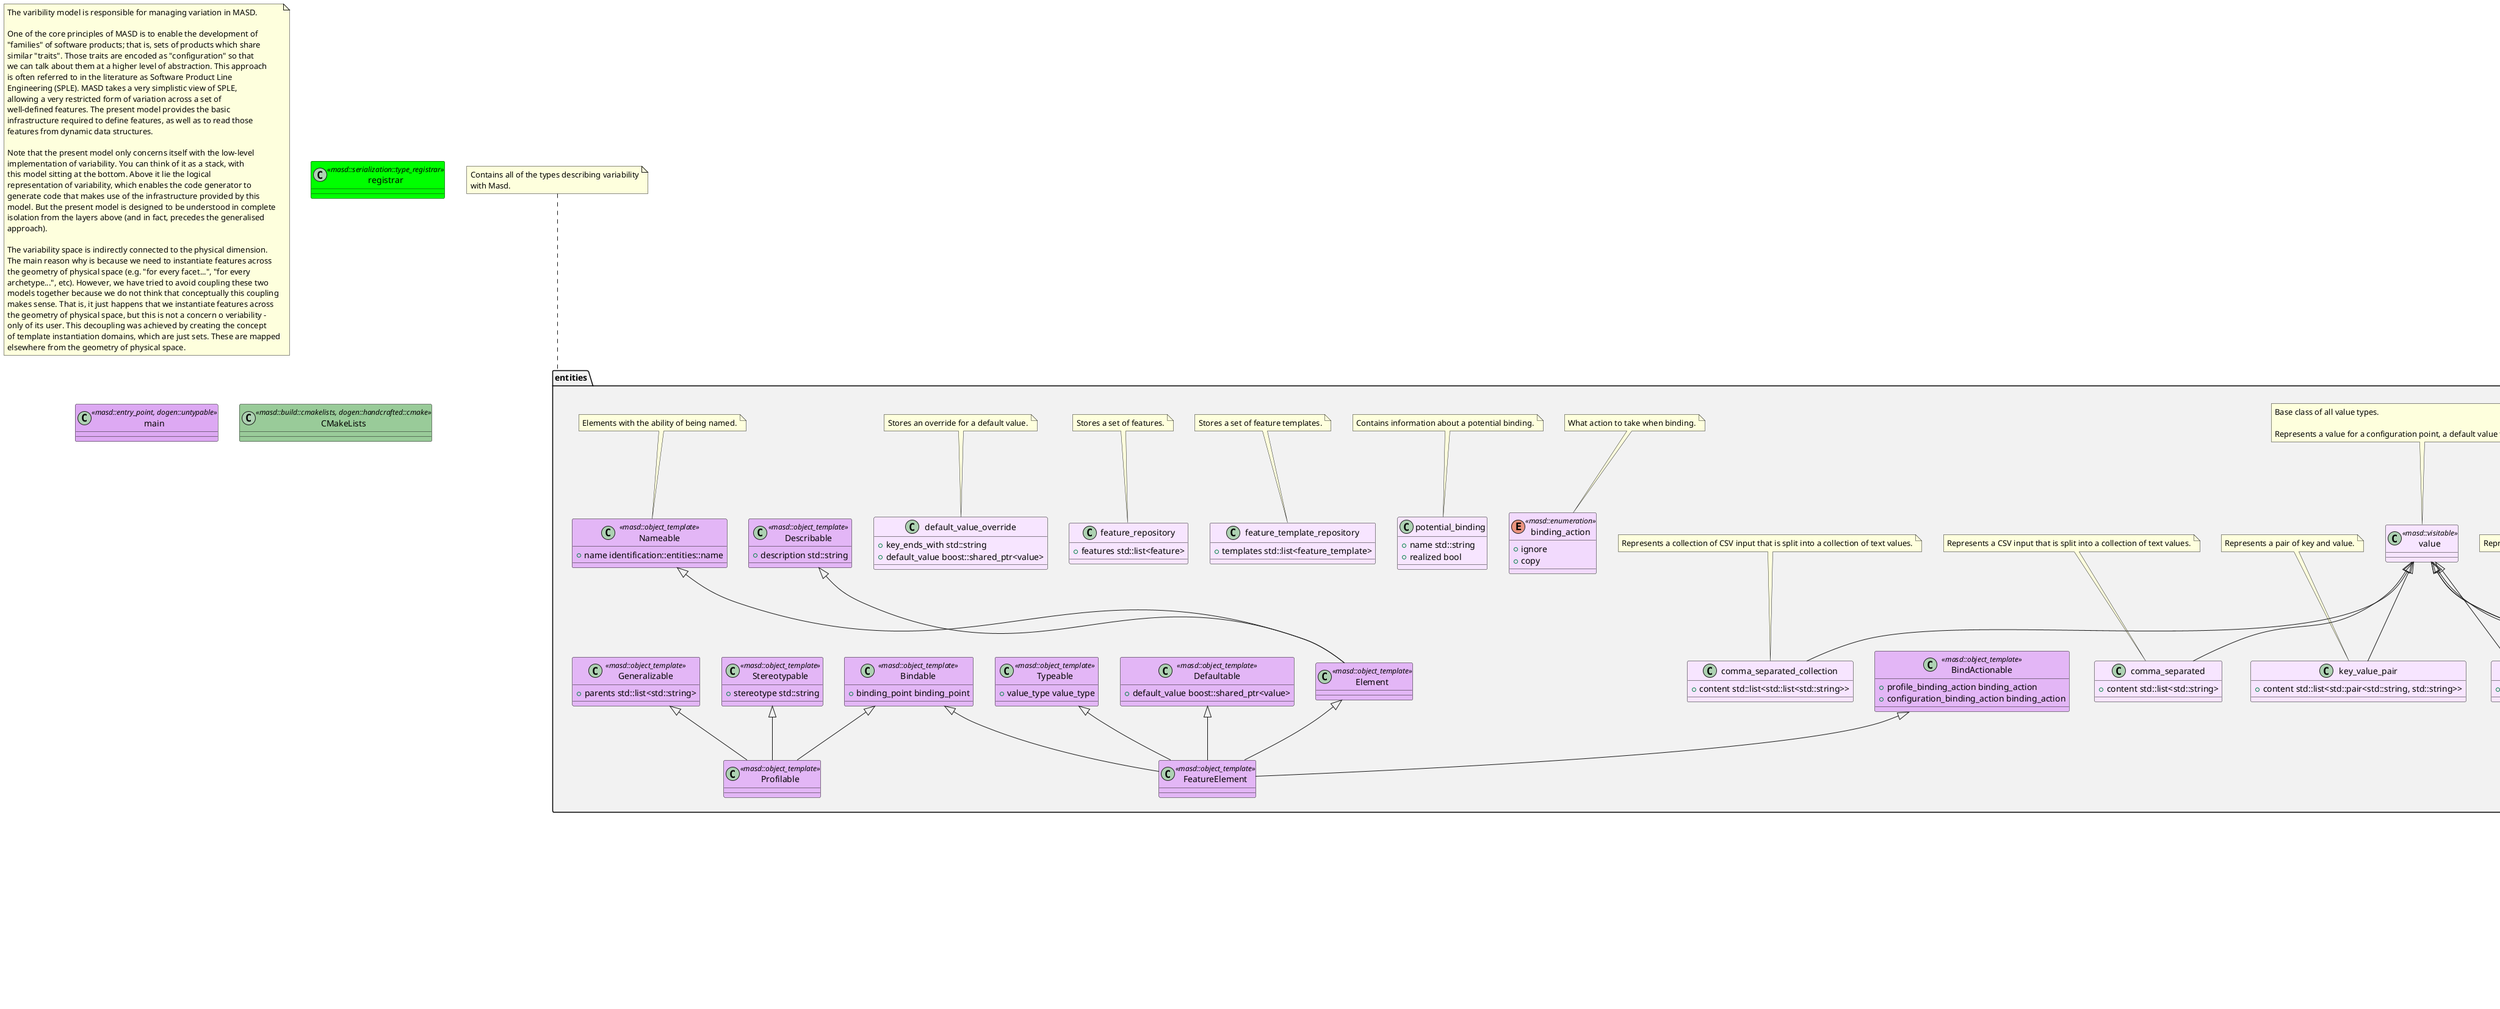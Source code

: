 @startuml
set namespaceSeparator ::
note as N1
The varibility model is responsible for managing variation in MASD.

One of the core principles of MASD is to enable the development of
"families" of software products; that is, sets of products which share
similar "traits". Those traits are encoded as "configuration" so that
we can talk about them at a higher level of abstraction. This approach
is often referred to in the literature as Software Product Line
Engineering (SPLE). MASD takes a very simplistic view of SPLE,
allowing a very restricted form of variation across a set of
well-defined features. The present model provides the basic
infrastructure required to define features, as well as to read those
features from dynamic data structures.

Note that the present model only concerns itself with the low-level
implementation of variability. You can think of it as a stack, with
this model sitting at the bottom. Above it lie the logical
representation of variability, which enables the code generator to
generate code that makes use of the infrastructure provided by this
model. But the present model is designed to be understood in complete
isolation from the layers above (and in fact, precedes the generalised
approach).

The variability space is indirectly connected to the physical dimension.
The main reason why is because we need to instantiate features across
the geometry of physical space (e.g. "for every facet...", "for every
archetype...", etc). However, we have tried to avoid coupling these two
models together because we do not think that conceptually this coupling
makes sense. That is, it just happens that we instantiate features across
the geometry of physical space, but this is not a concern o veriability -
only of its user. This decoupling was achieved by creating the concept
of template instantiation domains, which are just sets. These are mapped
elsewhere from the geometry of physical space.
end note

namespace entities #F2F2F2 {
        class element <<Element>> #F7E5FF {
        }

note top of  element
Represents an element modeling some aspect of variability.
end note

        class feature <<FeatureElement>> #F7E5FF {
                +{field} is_partially_matchable bool
        }

entities::element <|-- entities::feature
note top of  feature
Unit of configuration within Dogen. Defines the domain of values.
end note

        enum binding_point <<masd::enumeration, dogen::convertible>> #F2DAFD {
                +{field} any
                +{field} global
                +{field} element
                +{field} property
                +{field} operation
        }

note top of  binding_point
Determines how a feature can be bound to a modeling element.
end note

        class feature_model #F7E5FF {
                +{field} all std::list<feature>
                +{field} by_name std::unordered_map<std::string, feature>
                +{field} partially_matchable std::unordered_map<std::string, feature>
        }

note top of  feature_model
Container of all available features, organised for querying.
end note

        class feature_template <<FeatureElement, Templateable>> #F7E5FF {
                +{field} default_value_overrides std::list<default_value_override>
        }

entities::element <|-- entities::feature_template
note top of  feature_template
Defines a template that can be used to instantiate features.
end note

        enum value_type <<masd::enumeration, dogen::convertible>> #F2DAFD {
                +{field} text
                +{field} text_collection
                +{field} number
                +{field} boolean
                +{field} key_value_pair
                +{field} comma_separated
                +{field} comma_separated_collection
        }

note top of  value_type
What values can a feature have.
end note

        class profile_template <<Profilable>> #F7E5FF {
                +{field} templates std::list<configuration_point_template>
        }

entities::element <|-- entities::profile_template
note top of  profile_template
Holds a set of templates for configuration points.
end note

        class configuration_point_template <<Templateable>> #F7E5FF {
                +{field} untyped_value std::list<std::string>
        }

entities::element <|-- entities::configuration_point_template
        class value <<masd::visitable>> #F7E5FF {
        }

note top of  value
Base class of all value types.

Represents a value for a configuration point, a default value for a feature, etc.
end note

        class number #F7E5FF {
                +{field} content int
        }

entities::value <|-- entities::number
note top of  number
Represents a numeric integral value.
end note

        class text #F7E5FF {
                +{field} content std::string
        }

entities::value <|-- entities::text
note top of  text
Represents a text value.
end note

        class text_collection #F7E5FF {
                +{field} content std::list<std::string>
        }

entities::value <|-- entities::text_collection
note top of  text_collection
Represents a collection of text values.
end note

        class boolean #F7E5FF {
                +{field} content bool
        }

entities::value <|-- entities::boolean
note top of  boolean
Represents a boolean value.
end note

        class key_value_pair #F7E5FF {
                +{field} content std::list<std::pair<std::string, std::string>>
        }

entities::value <|-- entities::key_value_pair
note top of  key_value_pair
Represents a pair of key and value.
end note

        class configuration <<ConfigurationStore>> #F7E5FF {
                +{field} profile_bindings std::list<potential_binding>
                +{field} configuration_bindings std::list<potential_binding>
                +{field} source_binding_point binding_point
                +{field} from_target bool
        }

entities::element <|-- entities::configuration
        class configuration_point <<Valuable>> #F7E5FF {
        }

entities::element <|-- entities::configuration_point
note top of  configuration_point
Maps a feature name to an instance value
end note

        class Nameable <<masd::object_template>> #E3B6F6 {
                +{field} name identification::entities::name
        }

note top of  Nameable
Elements with the ability of being named.
end note

        class Describable <<masd::object_template>> #E3B6F6 {
                +{field} description std::string
        }

        class Element <<masd::object_template>> #E3B6F6 {
        }

entities::Nameable <|-- entities::Element
entities::Describable <|-- entities::Element
        class Defaultable <<masd::object_template>> #E3B6F6 {
                +{field} default_value boost::shared_ptr<value>
        }

        class Typeable <<masd::object_template>> #E3B6F6 {
                +{field} value_type value_type
        }

        class BindActionable <<masd::object_template>> #E3B6F6 {
                +{field} profile_binding_action binding_action
                +{field} configuration_binding_action binding_action
        }

        class Bindable <<masd::object_template>> #E3B6F6 {
                +{field} binding_point binding_point
        }

        class FeatureElement <<masd::object_template>> #E3B6F6 {
        }

entities::Element <|-- entities::FeatureElement
entities::Defaultable <|-- entities::FeatureElement
entities::Typeable <|-- entities::FeatureElement
entities::BindActionable <|-- entities::FeatureElement
entities::Bindable <|-- entities::FeatureElement
        class Templateable <<masd::object_template>> #E3B6F6 {
                +{field} instantiation_domain_name std::string
        }

        class Valuable <<masd::object_template>> #E3B6F6 {
                +{field} value boost::shared_ptr<value>
        }

        class ConfigurationStore <<masd::object_template>> #E3B6F6 {
                +{field} configuration_points std::unordered_map<std::string, configuration_point>
        }

        class profile <<ConfigurationStore, Profilable>> #F7E5FF {
                +{field} merged bool
                +{field} base_layer_profile std::string
        }

entities::element <|-- entities::profile
        enum binding_action <<masd::enumeration>> #F2DAFD {
                +{field} ignore
                +{field} copy
        }

note top of  binding_action
What action to take when binding.
end note

        class profile_repository #F7E5FF {
                +{field} by_name std::unordered_map<std::string, profile>
                +{field} by_stereotype std::unordered_map<std::string, profile>
        }

        class configuration_model_set #F7E5FF {
                +{field} models std::list<configuration_model>
        }

        class configuration_model #F7E5FF {
                +{field} global boost::shared_ptr<configuration>
                +{field} local std::unordered_map<std::string, boost::shared_ptr<configuration>>
        }

        class profile_template_repository #F7E5FF {
                +{field} templates std::list<profile_template>
        }

        class potential_binding #F7E5FF {
                +{field} name std::string
                +{field} realized bool
        }

note top of  potential_binding
Contains information about a potential binding.
end note

        class feature_template_repository #F7E5FF {
                +{field} templates std::list<feature_template>
        }

note top of  feature_template_repository
Stores a set of feature templates.
end note

        class feature_repository #F7E5FF {
                +{field} features std::list<feature>
        }

note top of  feature_repository
Stores a set of features.
end note

        class default_value_override #F7E5FF {
                +{field} key_ends_with std::string
                +{field} default_value boost::shared_ptr<value>
        }

note top of  default_value_override
Stores an override for a default value.
end note

        class Generalizable <<masd::object_template>> #E3B6F6 {
                +{field} parents std::list<std::string>
        }

        class Stereotypable <<masd::object_template>> #E3B6F6 {
                +{field} stereotype std::string
        }

        class Profilable <<masd::object_template>> #E3B6F6 {
        }

entities::Bindable <|-- entities::Profilable
entities::Generalizable <|-- entities::Profilable
entities::Stereotypable <|-- entities::Profilable
        class comma_separated #F7E5FF {
                +{field} content std::list<std::string>
        }

entities::value <|-- entities::comma_separated
note top of  comma_separated
Represents a CSV input that is split into a collection of text values.
end note

        class comma_separated_collection #F7E5FF {
                +{field} content std::list<std::list<std::string>>
        }

entities::value <|-- entities::comma_separated_collection
note top of  comma_separated_collection
Represents a collection of CSV input that is split into a collection of text values.
end note

}

note top of  entities
Contains all of the types describing variability
with Masd.
end note

namespace helpers #F2F2F2 {
        class feature_selector <<dogen::handcrafted::typeable>> #FFFACD {
        }

        class configuration_factory <<dogen::handcrafted::typeable>> #FFFACD {
        }

        class configuration_point_merger <<dogen::handcrafted::typeable>> #FFFACD {
        }

        class value_factory <<dogen::handcrafted::typeable>> #FFFACD {
        }

        class building_exception <<masd::exception>> #E8C2F8 {
        }

        class selection_exception <<masd::exception>> #E8C2F8 {
        }

        class configuration_selector <<dogen::handcrafted::typeable>> #FFFACD {
        }

        class template_instantiator <<dogen::handcrafted::typeable>> #FFFACD {
        }

        class instantiation_exception <<masd::exception>> #E8C2F8 {
        }

note top of  instantiation_exception
An error occurred whilst instantiating templates.
end note

        class registrar <<dogen::handcrafted::typeable>> #FFFACD {
                +{field} templates_repository entities::feature_template_repository
                +{field} features_repository entities::feature_repository
        }

        class enum_mapper <<dogen::handcrafted::typeable>> #FFFACD {
        }

        class enum_mapping_exception <<masd::exception>> #E8C2F8 {
        }

note top of  enum_mapping_exception
An error occurred whilst mapping enums to or from strings.
end note

        class relational_adapter <<dogen::handcrafted::typeable>> #FFFACD {
        }

        class adaption_exception <<masd::exception>> #E8C2F8 {
        }

note top of  adaption_exception
An error occurred whilst adapting a model.
end note

        class configuration_points_factory <<dogen::handcrafted::typeable>> #FFFACD {
        }

        class merging_exception <<masd::exception>> #E8C2F8 {
        }

note top of  merging_exception
An error occurred whilst merging.
end note

}

namespace transforms #F2F2F2 {
        class feature_model_production_chain <<dogen::handcrafted::typeable>> #FFFACD {
        }

        class feature_template_instantiation_transform <<dogen::handcrafted::typeable>> #FFFACD {
        }

        class feature_model_transform <<dogen::handcrafted::typeable>> #FFFACD {
        }

        class profile_repository_production_chain <<dogen::handcrafted::typeable>> #FFFACD {
        }

        class profile_template_instantiation_transform <<dogen::handcrafted::typeable>> #FFFACD {
        }

        class profile_binding_transform <<dogen::handcrafted::typeable>> #FFFACD {
        }

        class context <<dogen::typeable, dogen::pretty_printable>> #F7E5FF {
                +{field} compatibility_mode bool
                +{field} template_instantiation_domains std::unordered_map<std::string, std::vector<std::string>>
                +{field} tracer boost::shared_ptr<tracing::tracer>
        }

note top of  context
Context for transformations.
end note

        class profile_merging_transform <<dogen::handcrafted::typeable>> #FFFACD {
        }

        class transformation_error <<masd::exception>> #E8C2F8 {
        }

note top of  transformation_error
An error occurred whilst applying a transformation.
end note

        class global_configuration_binding_transform <<dogen::handcrafted::typeable>> #FFFACD {
        }

        class profile_repository_inputs #F7E5FF {
                +{field} profiles std::list<entities::profile>
                +{field} templates std::list<entities::profile_template>
        }

}

namespace features #F2F2F2 {
        class profile <<masd::variability::feature_bundle>> #BAD7D7 {
                +{field} profile masd::variability::text
        }

note top of  profile
Features related to profile processing.
end note

        class initializer <<masd::variability::initializer>> #A9CDCD {
        }

}

note top of  features
Features used by the variability model.
end note

class registrar <<masd::serialization::type_registrar>> #00FF00 {
}

class main <<masd::entry_point, dogen::untypable>> #DDA9F3 {
}

class CMakeLists <<masd::build::cmakelists, dogen::handcrafted::cmake>> #99CB99 {
}

@enduml

